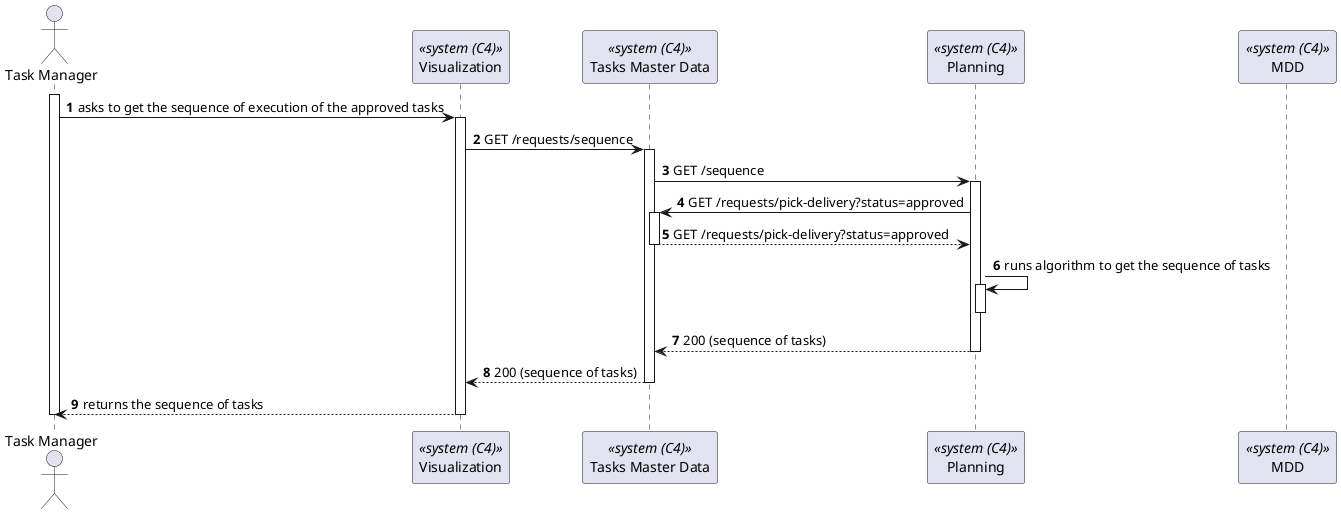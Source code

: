 @startuml process-view
autonumber
actor TM as "Task Manager"
participant UI as "Visualization" <<system (C4)>>
participant TMD as "Tasks Master Data" <<system (C4)>>
participant P as "Planning" <<system (C4)>>
participant MDD as "MDD" <<system (C4)>>

activate TM

TM -> UI : asks to get the sequence of execution of the approved tasks
activate UI

UI -> TMD : GET /requests/sequence
activate TMD
TMD -> P : GET /sequence
activate P
P -> TMD : GET /requests/pick-delivery?status=approved
activate TMD
TMD --> P : GET /requests/pick-delivery?status=approved
deactivate TMD
P -> P : runs algorithm to get the sequence of tasks
activate P
deactivate P
P --> TMD : 200 (sequence of tasks)
deactivate P
TMD --> UI : 200 (sequence of tasks)
deactivate TMD

TM <-- UI : returns the sequence of tasks
deactivate UI

deactivate TM

@enduml

